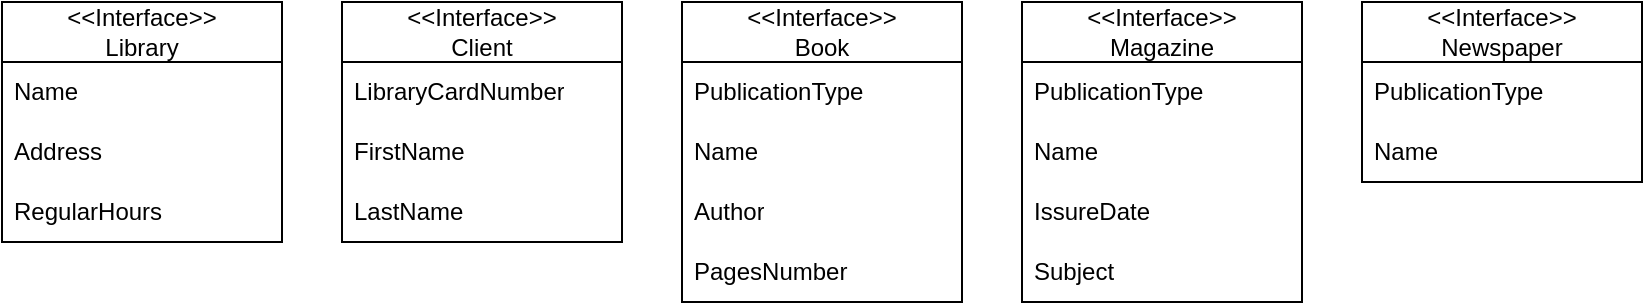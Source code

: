 <mxfile version="21.6.5" type="device">
  <diagram id="R2lEEEUBdFMjLlhIrx00" name="Page-1">
    <mxGraphModel dx="867" dy="507" grid="1" gridSize="10" guides="1" tooltips="1" connect="1" arrows="1" fold="1" page="1" pageScale="1" pageWidth="850" pageHeight="1100" math="0" shadow="0" extFonts="Permanent Marker^https://fonts.googleapis.com/css?family=Permanent+Marker">
      <root>
        <mxCell id="0" />
        <mxCell id="1" parent="0" />
        <mxCell id="6zswdueX1iHrW0G6GWps-3" value="&amp;lt;&amp;lt;Interface&amp;gt;&amp;gt;&lt;br&gt;Library" style="swimlane;fontStyle=0;childLayout=stackLayout;horizontal=1;startSize=30;horizontalStack=0;resizeParent=1;resizeParentMax=0;resizeLast=0;collapsible=1;marginBottom=0;whiteSpace=wrap;html=1;" vertex="1" parent="1">
          <mxGeometry x="70" y="80" width="140" height="120" as="geometry" />
        </mxCell>
        <mxCell id="6zswdueX1iHrW0G6GWps-4" value="Name" style="text;strokeColor=none;fillColor=none;align=left;verticalAlign=middle;spacingLeft=4;spacingRight=4;overflow=hidden;points=[[0,0.5],[1,0.5]];portConstraint=eastwest;rotatable=0;whiteSpace=wrap;html=1;" vertex="1" parent="6zswdueX1iHrW0G6GWps-3">
          <mxGeometry y="30" width="140" height="30" as="geometry" />
        </mxCell>
        <mxCell id="6zswdueX1iHrW0G6GWps-5" value="Address" style="text;strokeColor=none;fillColor=none;align=left;verticalAlign=middle;spacingLeft=4;spacingRight=4;overflow=hidden;points=[[0,0.5],[1,0.5]];portConstraint=eastwest;rotatable=0;whiteSpace=wrap;html=1;" vertex="1" parent="6zswdueX1iHrW0G6GWps-3">
          <mxGeometry y="60" width="140" height="30" as="geometry" />
        </mxCell>
        <mxCell id="6zswdueX1iHrW0G6GWps-6" value="RegularHours" style="text;strokeColor=none;fillColor=none;align=left;verticalAlign=middle;spacingLeft=4;spacingRight=4;overflow=hidden;points=[[0,0.5],[1,0.5]];portConstraint=eastwest;rotatable=0;whiteSpace=wrap;html=1;" vertex="1" parent="6zswdueX1iHrW0G6GWps-3">
          <mxGeometry y="90" width="140" height="30" as="geometry" />
        </mxCell>
        <mxCell id="6zswdueX1iHrW0G6GWps-7" value="&amp;lt;&amp;lt;Interface&amp;gt;&amp;gt;&lt;br&gt;Client" style="swimlane;fontStyle=0;childLayout=stackLayout;horizontal=1;startSize=30;horizontalStack=0;resizeParent=1;resizeParentMax=0;resizeLast=0;collapsible=1;marginBottom=0;whiteSpace=wrap;html=1;" vertex="1" parent="1">
          <mxGeometry x="240" y="80" width="140" height="120" as="geometry" />
        </mxCell>
        <mxCell id="6zswdueX1iHrW0G6GWps-33" value="LibraryCardNumber" style="text;strokeColor=none;fillColor=none;align=left;verticalAlign=middle;spacingLeft=4;spacingRight=4;overflow=hidden;points=[[0,0.5],[1,0.5]];portConstraint=eastwest;rotatable=0;whiteSpace=wrap;html=1;" vertex="1" parent="6zswdueX1iHrW0G6GWps-7">
          <mxGeometry y="30" width="140" height="30" as="geometry" />
        </mxCell>
        <mxCell id="6zswdueX1iHrW0G6GWps-8" value="FirstName" style="text;strokeColor=none;fillColor=none;align=left;verticalAlign=middle;spacingLeft=4;spacingRight=4;overflow=hidden;points=[[0,0.5],[1,0.5]];portConstraint=eastwest;rotatable=0;whiteSpace=wrap;html=1;" vertex="1" parent="6zswdueX1iHrW0G6GWps-7">
          <mxGeometry y="60" width="140" height="30" as="geometry" />
        </mxCell>
        <mxCell id="6zswdueX1iHrW0G6GWps-9" value="LastName" style="text;strokeColor=none;fillColor=none;align=left;verticalAlign=middle;spacingLeft=4;spacingRight=4;overflow=hidden;points=[[0,0.5],[1,0.5]];portConstraint=eastwest;rotatable=0;whiteSpace=wrap;html=1;" vertex="1" parent="6zswdueX1iHrW0G6GWps-7">
          <mxGeometry y="90" width="140" height="30" as="geometry" />
        </mxCell>
        <mxCell id="6zswdueX1iHrW0G6GWps-17" value="&amp;lt;&amp;lt;Interface&amp;gt;&amp;gt;&lt;br&gt;Book" style="swimlane;fontStyle=0;childLayout=stackLayout;horizontal=1;startSize=30;horizontalStack=0;resizeParent=1;resizeParentMax=0;resizeLast=0;collapsible=1;marginBottom=0;whiteSpace=wrap;html=1;" vertex="1" parent="1">
          <mxGeometry x="410" y="80" width="140" height="150" as="geometry" />
        </mxCell>
        <mxCell id="6zswdueX1iHrW0G6GWps-34" value="PublicationType" style="text;strokeColor=none;fillColor=none;align=left;verticalAlign=middle;spacingLeft=4;spacingRight=4;overflow=hidden;points=[[0,0.5],[1,0.5]];portConstraint=eastwest;rotatable=0;whiteSpace=wrap;html=1;" vertex="1" parent="6zswdueX1iHrW0G6GWps-17">
          <mxGeometry y="30" width="140" height="30" as="geometry" />
        </mxCell>
        <mxCell id="6zswdueX1iHrW0G6GWps-18" value="Name" style="text;strokeColor=none;fillColor=none;align=left;verticalAlign=middle;spacingLeft=4;spacingRight=4;overflow=hidden;points=[[0,0.5],[1,0.5]];portConstraint=eastwest;rotatable=0;whiteSpace=wrap;html=1;" vertex="1" parent="6zswdueX1iHrW0G6GWps-17">
          <mxGeometry y="60" width="140" height="30" as="geometry" />
        </mxCell>
        <mxCell id="6zswdueX1iHrW0G6GWps-19" value="Author" style="text;strokeColor=none;fillColor=none;align=left;verticalAlign=middle;spacingLeft=4;spacingRight=4;overflow=hidden;points=[[0,0.5],[1,0.5]];portConstraint=eastwest;rotatable=0;whiteSpace=wrap;html=1;" vertex="1" parent="6zswdueX1iHrW0G6GWps-17">
          <mxGeometry y="90" width="140" height="30" as="geometry" />
        </mxCell>
        <mxCell id="6zswdueX1iHrW0G6GWps-37" value="PagesNumber" style="text;strokeColor=none;fillColor=none;align=left;verticalAlign=middle;spacingLeft=4;spacingRight=4;overflow=hidden;points=[[0,0.5],[1,0.5]];portConstraint=eastwest;rotatable=0;whiteSpace=wrap;html=1;" vertex="1" parent="6zswdueX1iHrW0G6GWps-17">
          <mxGeometry y="120" width="140" height="30" as="geometry" />
        </mxCell>
        <mxCell id="6zswdueX1iHrW0G6GWps-22" value="&amp;lt;&amp;lt;Interface&amp;gt;&amp;gt;&lt;br&gt;Magazine" style="swimlane;fontStyle=0;childLayout=stackLayout;horizontal=1;startSize=30;horizontalStack=0;resizeParent=1;resizeParentMax=0;resizeLast=0;collapsible=1;marginBottom=0;whiteSpace=wrap;html=1;" vertex="1" parent="1">
          <mxGeometry x="580" y="80" width="140" height="150" as="geometry" />
        </mxCell>
        <mxCell id="6zswdueX1iHrW0G6GWps-35" value="PublicationType" style="text;strokeColor=none;fillColor=none;align=left;verticalAlign=middle;spacingLeft=4;spacingRight=4;overflow=hidden;points=[[0,0.5],[1,0.5]];portConstraint=eastwest;rotatable=0;whiteSpace=wrap;html=1;" vertex="1" parent="6zswdueX1iHrW0G6GWps-22">
          <mxGeometry y="30" width="140" height="30" as="geometry" />
        </mxCell>
        <mxCell id="6zswdueX1iHrW0G6GWps-23" value="Name" style="text;strokeColor=none;fillColor=none;align=left;verticalAlign=middle;spacingLeft=4;spacingRight=4;overflow=hidden;points=[[0,0.5],[1,0.5]];portConstraint=eastwest;rotatable=0;whiteSpace=wrap;html=1;" vertex="1" parent="6zswdueX1iHrW0G6GWps-22">
          <mxGeometry y="60" width="140" height="30" as="geometry" />
        </mxCell>
        <mxCell id="6zswdueX1iHrW0G6GWps-24" value="IssureDate" style="text;strokeColor=none;fillColor=none;align=left;verticalAlign=middle;spacingLeft=4;spacingRight=4;overflow=hidden;points=[[0,0.5],[1,0.5]];portConstraint=eastwest;rotatable=0;whiteSpace=wrap;html=1;" vertex="1" parent="6zswdueX1iHrW0G6GWps-22">
          <mxGeometry y="90" width="140" height="30" as="geometry" />
        </mxCell>
        <mxCell id="6zswdueX1iHrW0G6GWps-30" value="Subject" style="text;strokeColor=none;fillColor=none;align=left;verticalAlign=middle;spacingLeft=4;spacingRight=4;overflow=hidden;points=[[0,0.5],[1,0.5]];portConstraint=eastwest;rotatable=0;whiteSpace=wrap;html=1;" vertex="1" parent="6zswdueX1iHrW0G6GWps-22">
          <mxGeometry y="120" width="140" height="30" as="geometry" />
        </mxCell>
        <mxCell id="6zswdueX1iHrW0G6GWps-26" value="&amp;lt;&amp;lt;Interface&amp;gt;&amp;gt;&lt;br&gt;Newspaper" style="swimlane;fontStyle=0;childLayout=stackLayout;horizontal=1;startSize=30;horizontalStack=0;resizeParent=1;resizeParentMax=0;resizeLast=0;collapsible=1;marginBottom=0;whiteSpace=wrap;html=1;" vertex="1" parent="1">
          <mxGeometry x="750" y="80" width="140" height="90" as="geometry" />
        </mxCell>
        <mxCell id="6zswdueX1iHrW0G6GWps-36" value="PublicationType" style="text;strokeColor=none;fillColor=none;align=left;verticalAlign=middle;spacingLeft=4;spacingRight=4;overflow=hidden;points=[[0,0.5],[1,0.5]];portConstraint=eastwest;rotatable=0;whiteSpace=wrap;html=1;" vertex="1" parent="6zswdueX1iHrW0G6GWps-26">
          <mxGeometry y="30" width="140" height="30" as="geometry" />
        </mxCell>
        <mxCell id="6zswdueX1iHrW0G6GWps-27" value="Name" style="text;strokeColor=none;fillColor=none;align=left;verticalAlign=middle;spacingLeft=4;spacingRight=4;overflow=hidden;points=[[0,0.5],[1,0.5]];portConstraint=eastwest;rotatable=0;whiteSpace=wrap;html=1;" vertex="1" parent="6zswdueX1iHrW0G6GWps-26">
          <mxGeometry y="60" width="140" height="30" as="geometry" />
        </mxCell>
      </root>
    </mxGraphModel>
  </diagram>
</mxfile>
